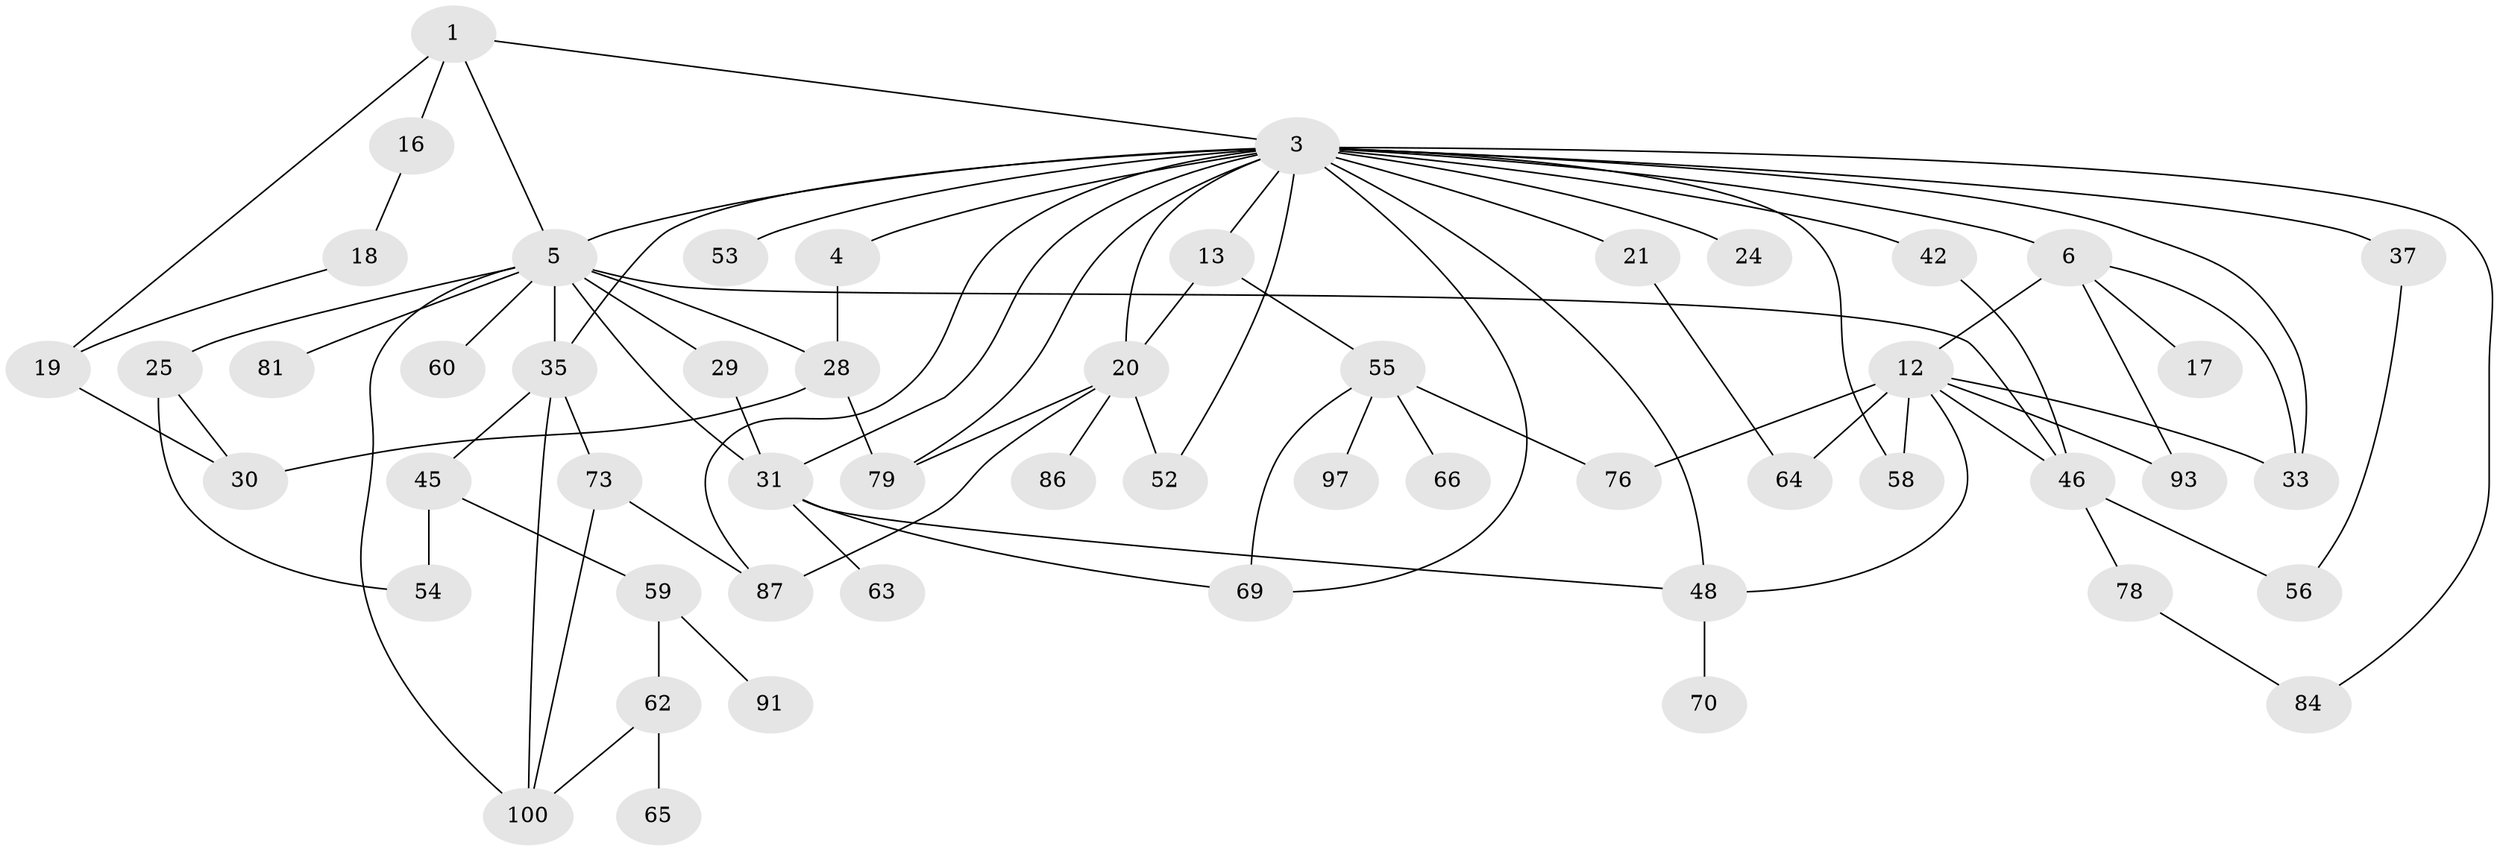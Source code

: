 // original degree distribution, {3: 0.24528301886792453, 7: 0.018867924528301886, 9: 0.009433962264150943, 5: 0.04716981132075472, 8: 0.009433962264150943, 2: 0.3113207547169811, 6: 0.009433962264150943, 1: 0.20754716981132076, 4: 0.14150943396226415}
// Generated by graph-tools (version 1.1) at 2025/13/03/09/25 04:13:30]
// undirected, 53 vertices, 84 edges
graph export_dot {
graph [start="1"]
  node [color=gray90,style=filled];
  1 [super="+2"];
  3 [super="+7"];
  4 [super="+11"];
  5 [super="+23+94+9+22+8"];
  6 [super="+15+61"];
  12 [super="+39"];
  13;
  16;
  17;
  18 [super="+95+34"];
  19 [super="+27"];
  20 [super="+92+51+71"];
  21;
  24;
  25 [super="+47"];
  28 [super="+82+88"];
  29;
  30;
  31 [super="+32"];
  33;
  35 [super="+44+36+43+77"];
  37 [super="+85"];
  42;
  45;
  46 [super="+49"];
  48 [super="+68"];
  52;
  53;
  54;
  55 [super="+89"];
  56;
  58;
  59;
  60;
  62;
  63;
  64;
  65 [super="+67"];
  66;
  69;
  70 [super="+90"];
  73;
  76;
  78 [super="+105"];
  79;
  81;
  84;
  86;
  87;
  91;
  93 [super="+103"];
  97;
  100 [super="+106"];
  1 -- 5;
  1 -- 16;
  1 -- 3;
  1 -- 19;
  3 -- 4;
  3 -- 6 [weight=2];
  3 -- 33;
  3 -- 42;
  3 -- 5;
  3 -- 69;
  3 -- 13;
  3 -- 79;
  3 -- 84;
  3 -- 21;
  3 -- 87 [weight=2];
  3 -- 24;
  3 -- 37;
  3 -- 52;
  3 -- 53;
  3 -- 58;
  3 -- 20;
  3 -- 35;
  3 -- 48;
  3 -- 31;
  4 -- 28;
  5 -- 100;
  5 -- 25;
  5 -- 29 [weight=2];
  5 -- 28 [weight=2];
  5 -- 81;
  5 -- 35 [weight=2];
  5 -- 60;
  5 -- 46;
  5 -- 31 [weight=2];
  6 -- 12;
  6 -- 17;
  6 -- 33;
  6 -- 93;
  12 -- 48;
  12 -- 93;
  12 -- 33;
  12 -- 64;
  12 -- 58;
  12 -- 46;
  12 -- 76;
  13 -- 20;
  13 -- 55;
  16 -- 18;
  18 -- 19;
  19 -- 30;
  20 -- 79;
  20 -- 86;
  20 -- 52;
  20 -- 87;
  21 -- 64;
  25 -- 54;
  25 -- 30;
  28 -- 79;
  28 -- 30;
  29 -- 31;
  31 -- 48;
  31 -- 63;
  31 -- 69;
  35 -- 45;
  35 -- 73 [weight=2];
  35 -- 100;
  37 -- 56;
  42 -- 46;
  45 -- 59;
  45 -- 54;
  46 -- 56;
  46 -- 78;
  48 -- 70;
  55 -- 66;
  55 -- 69;
  55 -- 97;
  55 -- 76;
  59 -- 62;
  59 -- 91;
  62 -- 65;
  62 -- 100;
  73 -- 87;
  73 -- 100;
  78 -- 84;
}
